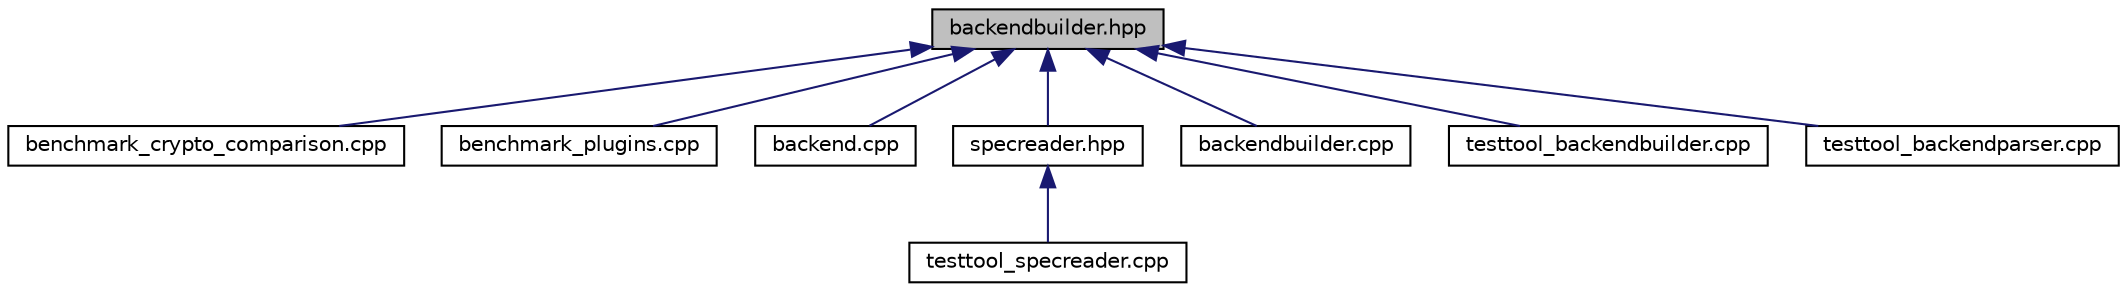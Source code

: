 digraph "backendbuilder.hpp"
{
 // LATEX_PDF_SIZE
  edge [fontname="Helvetica",fontsize="10",labelfontname="Helvetica",labelfontsize="10"];
  node [fontname="Helvetica",fontsize="10",shape=record];
  Node33 [label="backendbuilder.hpp",height=0.2,width=0.4,color="black", fillcolor="grey75", style="filled", fontcolor="black",tooltip="Implements a way to build backends."];
  Node33 -> Node34 [dir="back",color="midnightblue",fontsize="10",style="solid",fontname="Helvetica"];
  Node34 [label="benchmark_crypto_comparison.cpp",height=0.2,width=0.4,color="black", fillcolor="white", style="filled",URL="$benchmark__crypto__comparison_8cpp.html",tooltip="benchmark for comparing the cryptographic providers used in the crypto plugin."];
  Node33 -> Node35 [dir="back",color="midnightblue",fontsize="10",style="solid",fontname="Helvetica"];
  Node35 [label="benchmark_plugins.cpp",height=0.2,width=0.4,color="black", fillcolor="white", style="filled",URL="$benchmark__plugins_8cpp.html",tooltip="benchmark for getenv"];
  Node33 -> Node36 [dir="back",color="midnightblue",fontsize="10",style="solid",fontname="Helvetica"];
  Node36 [label="backend.cpp",height=0.2,width=0.4,color="black", fillcolor="white", style="filled",URL="$examples_2backend_8cpp.html",tooltip=" "];
  Node33 -> Node37 [dir="back",color="midnightblue",fontsize="10",style="solid",fontname="Helvetica"];
  Node37 [label="specreader.hpp",height=0.2,width=0.4,color="black", fillcolor="white", style="filled",URL="$specreader_8hpp.html",tooltip="Implements a way to read spec for mounting purposes."];
  Node37 -> Node38 [dir="back",color="midnightblue",fontsize="10",style="solid",fontname="Helvetica"];
  Node38 [label="testtool_specreader.cpp",height=0.2,width=0.4,color="black", fillcolor="white", style="filled",URL="$testtool__specreader_8cpp.html",tooltip="Tests for the spec readerclass."];
  Node33 -> Node39 [dir="back",color="midnightblue",fontsize="10",style="solid",fontname="Helvetica"];
  Node39 [label="backendbuilder.cpp",height=0.2,width=0.4,color="black", fillcolor="white", style="filled",URL="$backendbuilder_8cpp.html",tooltip="Implementation of backend builder."];
  Node33 -> Node40 [dir="back",color="midnightblue",fontsize="10",style="solid",fontname="Helvetica"];
  Node40 [label="testtool_backendbuilder.cpp",height=0.2,width=0.4,color="black", fillcolor="white", style="filled",URL="$testtool__backendbuilder_8cpp.html",tooltip="Tests for the Backend builder class."];
  Node33 -> Node41 [dir="back",color="midnightblue",fontsize="10",style="solid",fontname="Helvetica"];
  Node41 [label="testtool_backendparser.cpp",height=0.2,width=0.4,color="black", fillcolor="white", style="filled",URL="$testtool__backendparser_8cpp.html",tooltip="Tests for the Backend parser class."];
}
